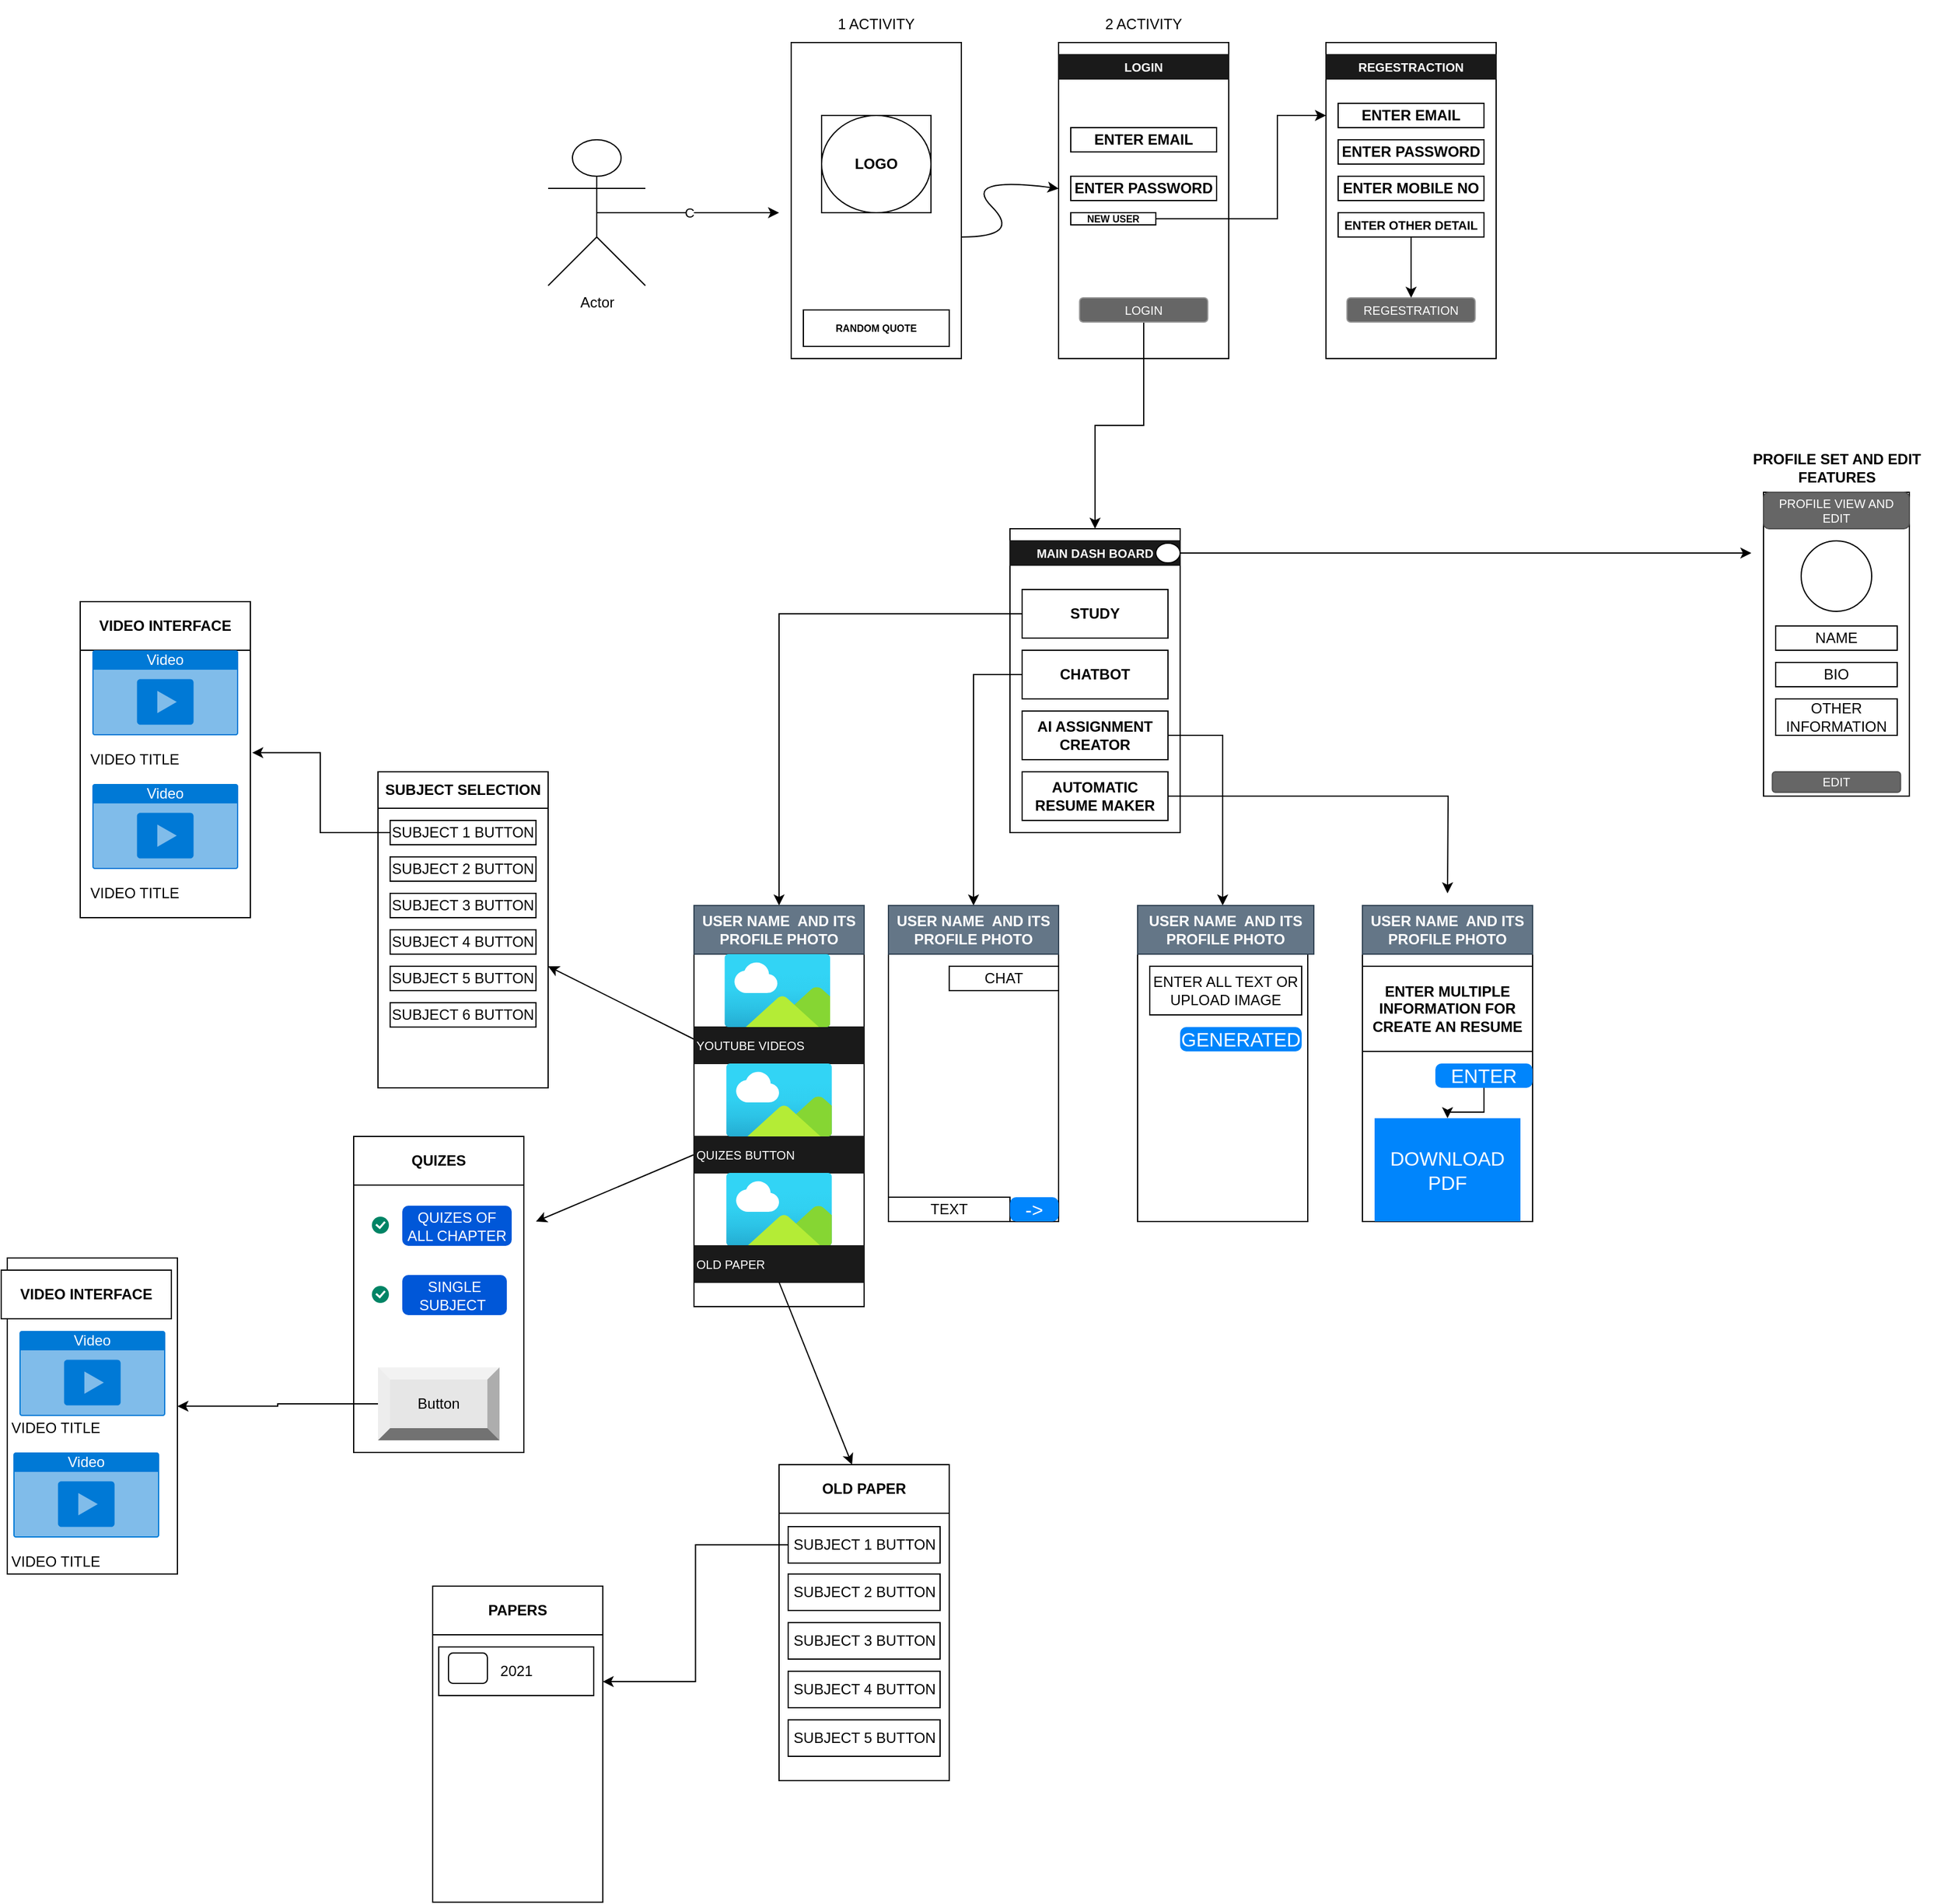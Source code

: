 <mxfile version="25.0.3">
  <diagram name="Page-1" id="P3lV6neXOfgan6Ud9RnG">
    <mxGraphModel dx="2946" dy="1133" grid="1" gridSize="10" guides="1" tooltips="1" connect="1" arrows="1" fold="1" page="1" pageScale="1" pageWidth="850" pageHeight="1100" math="0" shadow="0">
      <root>
        <mxCell id="0" />
        <mxCell id="1" parent="0" />
        <mxCell id="DYHFcJjTSHRYKCTXgC85-1" value="" style="rounded=0;whiteSpace=wrap;html=1;fontSize=11;" parent="1" vertex="1">
          <mxGeometry x="280" y="180" width="140" height="260" as="geometry" />
        </mxCell>
        <mxCell id="DYHFcJjTSHRYKCTXgC85-3" value="C" style="edgeStyle=orthogonalEdgeStyle;rounded=0;orthogonalLoop=1;jettySize=auto;html=1;exitX=0.5;exitY=0.5;exitDx=0;exitDy=0;exitPerimeter=0;" parent="1" source="DYHFcJjTSHRYKCTXgC85-2" edge="1">
          <mxGeometry relative="1" as="geometry">
            <mxPoint x="270" y="320" as="targetPoint" />
          </mxGeometry>
        </mxCell>
        <mxCell id="DYHFcJjTSHRYKCTXgC85-2" value="Actor" style="shape=umlActor;verticalLabelPosition=bottom;verticalAlign=top;html=1;outlineConnect=0;" parent="1" vertex="1">
          <mxGeometry x="80" y="260" width="80" height="120" as="geometry" />
        </mxCell>
        <mxCell id="DYHFcJjTSHRYKCTXgC85-4" value="1 ACTIVITY" style="text;strokeColor=none;align=center;fillColor=none;html=1;verticalAlign=middle;whiteSpace=wrap;rounded=0;" parent="1" vertex="1">
          <mxGeometry x="315" y="150" width="70" height="30" as="geometry" />
        </mxCell>
        <mxCell id="DYHFcJjTSHRYKCTXgC85-5" value="D" style="rounded=0;whiteSpace=wrap;html=1;" parent="1" vertex="1">
          <mxGeometry x="305" y="240" width="90" height="80" as="geometry" />
        </mxCell>
        <mxCell id="DYHFcJjTSHRYKCTXgC85-6" value="LOGO" style="ellipse;whiteSpace=wrap;html=1;fontStyle=1" parent="1" vertex="1">
          <mxGeometry x="305" y="240" width="90" height="80" as="geometry" />
        </mxCell>
        <mxCell id="DYHFcJjTSHRYKCTXgC85-7" value="RANDOM QUOTE" style="rounded=0;whiteSpace=wrap;html=1;fontSize=8;fontStyle=1" parent="1" vertex="1">
          <mxGeometry x="290" y="400" width="120" height="30" as="geometry" />
        </mxCell>
        <mxCell id="DYHFcJjTSHRYKCTXgC85-9" value="" style="rounded=0;whiteSpace=wrap;html=1;" parent="1" vertex="1">
          <mxGeometry x="500" y="180" width="140" height="260" as="geometry" />
        </mxCell>
        <mxCell id="DYHFcJjTSHRYKCTXgC85-10" value="" style="curved=1;endArrow=classic;html=1;rounded=0;entryX=0;entryY=0.462;entryDx=0;entryDy=0;entryPerimeter=0;" parent="1" target="DYHFcJjTSHRYKCTXgC85-9" edge="1">
          <mxGeometry width="50" height="50" relative="1" as="geometry">
            <mxPoint x="420" y="340" as="sourcePoint" />
            <mxPoint x="470" y="290" as="targetPoint" />
            <Array as="points">
              <mxPoint x="470" y="340" />
              <mxPoint x="420" y="290" />
            </Array>
          </mxGeometry>
        </mxCell>
        <mxCell id="DYHFcJjTSHRYKCTXgC85-11" value="2 ACTIVITY" style="text;strokeColor=none;align=center;fillColor=none;html=1;verticalAlign=middle;whiteSpace=wrap;rounded=0;" parent="1" vertex="1">
          <mxGeometry x="525" y="145" width="90" height="40" as="geometry" />
        </mxCell>
        <mxCell id="DYHFcJjTSHRYKCTXgC85-12" value="ENTER EMAIL" style="rounded=0;whiteSpace=wrap;html=1;fontStyle=1" parent="1" vertex="1">
          <mxGeometry x="510" y="250" width="120" height="20" as="geometry" />
        </mxCell>
        <mxCell id="DYHFcJjTSHRYKCTXgC85-13" value="ENTER PASSWORD" style="rounded=0;whiteSpace=wrap;html=1;fontStyle=1" parent="1" vertex="1">
          <mxGeometry x="510" y="290" width="120" height="20" as="geometry" />
        </mxCell>
        <mxCell id="DYHFcJjTSHRYKCTXgC85-23" style="edgeStyle=orthogonalEdgeStyle;rounded=0;orthogonalLoop=1;jettySize=auto;html=1;" parent="1" source="DYHFcJjTSHRYKCTXgC85-14" edge="1">
          <mxGeometry relative="1" as="geometry">
            <mxPoint x="720" y="240" as="targetPoint" />
            <Array as="points">
              <mxPoint x="680" y="325" />
              <mxPoint x="680" y="240" />
            </Array>
          </mxGeometry>
        </mxCell>
        <mxCell id="DYHFcJjTSHRYKCTXgC85-14" value="NEW USER" style="rounded=0;whiteSpace=wrap;html=1;fontStyle=1;fontSize=8;" parent="1" vertex="1">
          <mxGeometry x="510" y="320" width="70" height="10" as="geometry" />
        </mxCell>
        <mxCell id="DYHFcJjTSHRYKCTXgC85-147" style="edgeStyle=orthogonalEdgeStyle;rounded=0;orthogonalLoop=1;jettySize=auto;html=1;entryX=0.5;entryY=0;entryDx=0;entryDy=0;" parent="1" source="DYHFcJjTSHRYKCTXgC85-18" target="DYHFcJjTSHRYKCTXgC85-36" edge="1">
          <mxGeometry relative="1" as="geometry" />
        </mxCell>
        <mxCell id="DYHFcJjTSHRYKCTXgC85-18" value="LOGIN" style="rounded=1;html=1;shadow=0;dashed=0;whiteSpace=wrap;fontSize=10;fillColor=#666666;align=center;strokeColor=#999999;fontColor=#ffffff;" parent="1" vertex="1">
          <mxGeometry x="517.25" y="390" width="105.5" height="20" as="geometry" />
        </mxCell>
        <mxCell id="DYHFcJjTSHRYKCTXgC85-21" value="LOGIN" style="whiteSpace=wrap;html=1;shadow=0;dashed=0;fontSize=10;align=center;fillColor=#1A1A1A;strokeColor=#1A1A1A;fontColor=#FFFFFF;fontStyle=1" parent="1" vertex="1">
          <mxGeometry x="500" y="190" width="140" height="20" as="geometry" />
        </mxCell>
        <mxCell id="DYHFcJjTSHRYKCTXgC85-24" value="" style="rounded=0;whiteSpace=wrap;html=1;" parent="1" vertex="1">
          <mxGeometry x="720" y="180" width="140" height="260" as="geometry" />
        </mxCell>
        <mxCell id="DYHFcJjTSHRYKCTXgC85-25" value="ENTER EMAIL" style="rounded=0;whiteSpace=wrap;html=1;fontStyle=1" parent="1" vertex="1">
          <mxGeometry x="730" y="230" width="120" height="20" as="geometry" />
        </mxCell>
        <mxCell id="DYHFcJjTSHRYKCTXgC85-26" value="ENTER PASSWORD" style="rounded=0;whiteSpace=wrap;html=1;fontStyle=1" parent="1" vertex="1">
          <mxGeometry x="730" y="260" width="120" height="20" as="geometry" />
        </mxCell>
        <mxCell id="DYHFcJjTSHRYKCTXgC85-28" value="REGESTRATION" style="rounded=1;html=1;shadow=0;dashed=0;whiteSpace=wrap;fontSize=10;fillColor=#666666;align=center;strokeColor=#999999;fontColor=#ffffff;" parent="1" vertex="1">
          <mxGeometry x="737.25" y="390" width="105.5" height="20" as="geometry" />
        </mxCell>
        <mxCell id="DYHFcJjTSHRYKCTXgC85-29" value="REGESTRACTION" style="whiteSpace=wrap;html=1;shadow=0;dashed=0;fontSize=10;align=center;fillColor=#1A1A1A;strokeColor=#1A1A1A;fontColor=#FFFFFF;fontStyle=1" parent="1" vertex="1">
          <mxGeometry x="720" y="190" width="140" height="20" as="geometry" />
        </mxCell>
        <mxCell id="DYHFcJjTSHRYKCTXgC85-30" value="ENTER MOBILE NO" style="rounded=0;whiteSpace=wrap;html=1;fontStyle=1" parent="1" vertex="1">
          <mxGeometry x="730" y="290" width="120" height="20" as="geometry" />
        </mxCell>
        <mxCell id="DYHFcJjTSHRYKCTXgC85-32" value="" style="edgeStyle=orthogonalEdgeStyle;rounded=0;orthogonalLoop=1;jettySize=auto;html=1;" parent="1" source="DYHFcJjTSHRYKCTXgC85-31" target="DYHFcJjTSHRYKCTXgC85-28" edge="1">
          <mxGeometry relative="1" as="geometry" />
        </mxCell>
        <mxCell id="DYHFcJjTSHRYKCTXgC85-31" value="ENTER OTHER DETAIL" style="rounded=0;whiteSpace=wrap;html=1;fontStyle=1;fontSize=10;" parent="1" vertex="1">
          <mxGeometry x="730" y="320" width="120" height="20" as="geometry" />
        </mxCell>
        <mxCell id="DYHFcJjTSHRYKCTXgC85-36" value="" style="rounded=0;whiteSpace=wrap;html=1;fontSize=11;" parent="1" vertex="1">
          <mxGeometry x="460" y="580" width="140" height="250" as="geometry" />
        </mxCell>
        <mxCell id="DYHFcJjTSHRYKCTXgC85-40" value="MAIN DASH BOARD" style="whiteSpace=wrap;html=1;shadow=0;dashed=0;fontSize=10;align=center;fillColor=#1A1A1A;strokeColor=#1A1A1A;fontColor=#FFFFFF;fontStyle=1" parent="1" vertex="1">
          <mxGeometry x="460" y="590" width="140" height="20" as="geometry" />
        </mxCell>
        <mxCell id="DYHFcJjTSHRYKCTXgC85-47" style="edgeStyle=orthogonalEdgeStyle;rounded=0;orthogonalLoop=1;jettySize=auto;html=1;entryX=0.5;entryY=0;entryDx=0;entryDy=0;" parent="1" source="DYHFcJjTSHRYKCTXgC85-41" target="DYHFcJjTSHRYKCTXgC85-48" edge="1">
          <mxGeometry relative="1" as="geometry">
            <mxPoint x="160" y="880" as="targetPoint" />
          </mxGeometry>
        </mxCell>
        <mxCell id="DYHFcJjTSHRYKCTXgC85-41" value="STUDY" style="rounded=0;whiteSpace=wrap;html=1;fontStyle=1" parent="1" vertex="1">
          <mxGeometry x="470" y="630" width="120" height="40" as="geometry" />
        </mxCell>
        <mxCell id="DYHFcJjTSHRYKCTXgC85-53" style="edgeStyle=orthogonalEdgeStyle;rounded=0;orthogonalLoop=1;jettySize=auto;html=1;entryX=0.5;entryY=0;entryDx=0;entryDy=0;elbow=vertical;" parent="1" source="DYHFcJjTSHRYKCTXgC85-42" target="DYHFcJjTSHRYKCTXgC85-54" edge="1">
          <mxGeometry relative="1" as="geometry">
            <mxPoint x="420" y="870" as="targetPoint" />
            <Array as="points">
              <mxPoint x="430" y="700" />
            </Array>
          </mxGeometry>
        </mxCell>
        <mxCell id="DYHFcJjTSHRYKCTXgC85-42" value="CHATBOT" style="rounded=0;whiteSpace=wrap;html=1;fontStyle=1" parent="1" vertex="1">
          <mxGeometry x="470" y="680" width="120" height="40" as="geometry" />
        </mxCell>
        <mxCell id="DYHFcJjTSHRYKCTXgC85-55" style="edgeStyle=orthogonalEdgeStyle;rounded=0;orthogonalLoop=1;jettySize=auto;html=1;entryX=0.5;entryY=0;entryDx=0;entryDy=0;" parent="1" source="DYHFcJjTSHRYKCTXgC85-43" target="DYHFcJjTSHRYKCTXgC85-56" edge="1">
          <mxGeometry relative="1" as="geometry">
            <mxPoint x="640" y="870" as="targetPoint" />
            <Array as="points">
              <mxPoint x="635" y="750" />
            </Array>
          </mxGeometry>
        </mxCell>
        <mxCell id="DYHFcJjTSHRYKCTXgC85-43" value="AI ASSIGNMENT CREATOR" style="rounded=0;whiteSpace=wrap;html=1;fontStyle=1" parent="1" vertex="1">
          <mxGeometry x="470" y="730" width="120" height="40" as="geometry" />
        </mxCell>
        <mxCell id="DYHFcJjTSHRYKCTXgC85-59" style="edgeStyle=orthogonalEdgeStyle;rounded=0;orthogonalLoop=1;jettySize=auto;html=1;" parent="1" source="DYHFcJjTSHRYKCTXgC85-44" edge="1">
          <mxGeometry relative="1" as="geometry">
            <mxPoint x="820" y="880" as="targetPoint" />
          </mxGeometry>
        </mxCell>
        <mxCell id="DYHFcJjTSHRYKCTXgC85-44" value="AUTOMATIC RESUME MAKER" style="rounded=0;whiteSpace=wrap;html=1;fontStyle=1" parent="1" vertex="1">
          <mxGeometry x="470" y="780" width="120" height="40" as="geometry" />
        </mxCell>
        <mxCell id="DYHFcJjTSHRYKCTXgC85-48" value="" style="rounded=0;whiteSpace=wrap;html=1;fontSize=11;" parent="1" vertex="1">
          <mxGeometry x="200" y="890" width="140" height="330" as="geometry" />
        </mxCell>
        <mxCell id="DYHFcJjTSHRYKCTXgC85-54" value="" style="rounded=0;whiteSpace=wrap;html=1;fontSize=11;" parent="1" vertex="1">
          <mxGeometry x="360" y="890" width="140" height="260" as="geometry" />
        </mxCell>
        <mxCell id="DYHFcJjTSHRYKCTXgC85-56" value="" style="rounded=0;whiteSpace=wrap;html=1;fontSize=11;" parent="1" vertex="1">
          <mxGeometry x="565" y="890" width="140" height="260" as="geometry" />
        </mxCell>
        <mxCell id="DYHFcJjTSHRYKCTXgC85-60" value="" style="rounded=0;whiteSpace=wrap;html=1;fontSize=11;" parent="1" vertex="1">
          <mxGeometry x="750" y="890" width="140" height="260" as="geometry" />
        </mxCell>
        <mxCell id="DYHFcJjTSHRYKCTXgC85-61" value="USER NAME&amp;nbsp; AND ITS PROFILE PHOTO" style="rounded=0;whiteSpace=wrap;html=1;fontStyle=1;fillColor=#647687;fontColor=#ffffff;strokeColor=#314354;" parent="1" vertex="1">
          <mxGeometry x="200" y="890" width="140" height="40" as="geometry" />
        </mxCell>
        <mxCell id="DYHFcJjTSHRYKCTXgC85-82" style="rounded=0;orthogonalLoop=1;jettySize=auto;html=1;" parent="1" edge="1">
          <mxGeometry relative="1" as="geometry">
            <mxPoint x="80" y="940" as="targetPoint" />
            <mxPoint x="200" y="1000" as="sourcePoint" />
          </mxGeometry>
        </mxCell>
        <mxCell id="DYHFcJjTSHRYKCTXgC85-62" value="YOUTUBE VIDEOS" style="whiteSpace=wrap;html=1;shadow=0;dashed=0;fontSize=10;align=left;fillColor=#1A1A1A;strokeColor=#1A1A1A;fontColor=#FFFFFF;" parent="1" vertex="1">
          <mxGeometry x="200" y="990" width="140" height="30" as="geometry" />
        </mxCell>
        <mxCell id="DYHFcJjTSHRYKCTXgC85-83" style="rounded=0;orthogonalLoop=1;jettySize=auto;html=1;exitX=0;exitY=0.5;exitDx=0;exitDy=0;" parent="1" source="DYHFcJjTSHRYKCTXgC85-63" edge="1">
          <mxGeometry relative="1" as="geometry">
            <mxPoint x="70" y="1150" as="targetPoint" />
          </mxGeometry>
        </mxCell>
        <mxCell id="DYHFcJjTSHRYKCTXgC85-63" value="QUIZES BUTTON" style="whiteSpace=wrap;html=1;shadow=0;dashed=0;fontSize=10;align=left;fillColor=#1A1A1A;strokeColor=#1A1A1A;fontColor=#FFFFFF;" parent="1" vertex="1">
          <mxGeometry x="200" y="1080" width="140" height="30" as="geometry" />
        </mxCell>
        <mxCell id="DYHFcJjTSHRYKCTXgC85-65" value="" style="image;aspect=fixed;html=1;points=[];align=center;fontSize=12;image=img/lib/azure2/general/Image.svg;" parent="1" vertex="1">
          <mxGeometry x="225" y="930" width="87.27" height="60" as="geometry" />
        </mxCell>
        <mxCell id="DYHFcJjTSHRYKCTXgC85-66" value="" style="image;aspect=fixed;html=1;points=[];align=center;fontSize=12;image=img/lib/azure2/general/Image.svg;" parent="1" vertex="1">
          <mxGeometry x="226.37" y="1020" width="87.27" height="60" as="geometry" />
        </mxCell>
        <mxCell id="DYHFcJjTSHRYKCTXgC85-67" value="" style="rounded=0;whiteSpace=wrap;html=1;" parent="1" vertex="1">
          <mxGeometry x="360" y="890" width="140" height="40" as="geometry" />
        </mxCell>
        <mxCell id="DYHFcJjTSHRYKCTXgC85-68" value="USER NAME&amp;nbsp; AND ITS PROFILE PHOTO" style="rounded=0;whiteSpace=wrap;html=1;fontStyle=1;fillColor=#647687;fontColor=#ffffff;strokeColor=#314354;" parent="1" vertex="1">
          <mxGeometry x="360" y="890" width="140" height="40" as="geometry" />
        </mxCell>
        <mxCell id="DYHFcJjTSHRYKCTXgC85-69" value="CHAT" style="rounded=0;whiteSpace=wrap;html=1;" parent="1" vertex="1">
          <mxGeometry x="410" y="940" width="90" height="20" as="geometry" />
        </mxCell>
        <mxCell id="DYHFcJjTSHRYKCTXgC85-70" value="TEXT" style="rounded=0;whiteSpace=wrap;html=1;" parent="1" vertex="1">
          <mxGeometry x="360" y="1130" width="100" height="20" as="geometry" />
        </mxCell>
        <mxCell id="DYHFcJjTSHRYKCTXgC85-71" value="-&amp;gt;" style="html=1;shadow=0;dashed=0;shape=mxgraph.bootstrap.rrect;rSize=5;strokeColor=none;strokeWidth=1;fillColor=#0085FC;fontColor=#FFFFFF;whiteSpace=wrap;align=center;verticalAlign=middle;spacingLeft=0;fontStyle=0;fontSize=16;spacing=5;" parent="1" vertex="1">
          <mxGeometry x="460" y="1130" width="40" height="20" as="geometry" />
        </mxCell>
        <mxCell id="DYHFcJjTSHRYKCTXgC85-73" value="" style="rounded=0;whiteSpace=wrap;html=1;" parent="1" vertex="1">
          <mxGeometry x="565" y="890" width="135" height="40" as="geometry" />
        </mxCell>
        <mxCell id="DYHFcJjTSHRYKCTXgC85-74" value="USER NAME&amp;nbsp; AND ITS PROFILE PHOTO" style="rounded=0;whiteSpace=wrap;html=1;fontStyle=1;fillColor=#647687;fontColor=#ffffff;strokeColor=#314354;" parent="1" vertex="1">
          <mxGeometry x="565" y="890" width="145" height="40" as="geometry" />
        </mxCell>
        <mxCell id="DYHFcJjTSHRYKCTXgC85-75" value="USER NAME&amp;nbsp; AND ITS PROFILE PHOTO" style="rounded=0;whiteSpace=wrap;html=1;fontStyle=1;fillColor=#647687;fontColor=#ffffff;strokeColor=#314354;" parent="1" vertex="1">
          <mxGeometry x="750" y="890" width="140" height="40" as="geometry" />
        </mxCell>
        <mxCell id="DYHFcJjTSHRYKCTXgC85-78" value="ENTER MULTIPLE INFORMATION FOR CREATE AN RESUME" style="rounded=0;whiteSpace=wrap;html=1;fontStyle=1" parent="1" vertex="1">
          <mxGeometry x="750" y="940" width="140" height="70" as="geometry" />
        </mxCell>
        <mxCell id="DYHFcJjTSHRYKCTXgC85-146" value="" style="edgeStyle=orthogonalEdgeStyle;rounded=0;orthogonalLoop=1;jettySize=auto;html=1;" parent="1" source="DYHFcJjTSHRYKCTXgC85-79" target="DYHFcJjTSHRYKCTXgC85-145" edge="1">
          <mxGeometry relative="1" as="geometry" />
        </mxCell>
        <mxCell id="DYHFcJjTSHRYKCTXgC85-79" value="ENTER" style="html=1;shadow=0;dashed=0;shape=mxgraph.bootstrap.rrect;rSize=5;strokeColor=none;strokeWidth=1;fillColor=#0085FC;fontColor=#FFFFFF;whiteSpace=wrap;align=center;verticalAlign=middle;spacingLeft=0;fontStyle=0;fontSize=16;spacing=5;" parent="1" vertex="1">
          <mxGeometry x="810" y="1020" width="80" height="20" as="geometry" />
        </mxCell>
        <mxCell id="DYHFcJjTSHRYKCTXgC85-80" value="ENTER ALL TEXT OR UPLOAD IMAGE" style="rounded=0;whiteSpace=wrap;html=1;" parent="1" vertex="1">
          <mxGeometry x="575" y="940" width="125" height="40" as="geometry" />
        </mxCell>
        <mxCell id="DYHFcJjTSHRYKCTXgC85-81" value="GENERATED" style="html=1;shadow=0;dashed=0;shape=mxgraph.bootstrap.rrect;rSize=5;strokeColor=none;strokeWidth=1;fillColor=#0085FC;fontColor=#FFFFFF;whiteSpace=wrap;align=center;verticalAlign=middle;spacingLeft=0;fontStyle=0;fontSize=16;spacing=5;" parent="1" vertex="1">
          <mxGeometry x="600" y="990" width="100" height="20" as="geometry" />
        </mxCell>
        <mxCell id="DYHFcJjTSHRYKCTXgC85-84" value="" style="rounded=0;whiteSpace=wrap;html=1;fontSize=11;" parent="1" vertex="1">
          <mxGeometry x="-305" y="640" width="140" height="260" as="geometry" />
        </mxCell>
        <mxCell id="DYHFcJjTSHRYKCTXgC85-88" value="VIDEO INTERFACE" style="rounded=0;whiteSpace=wrap;html=1;fontStyle=1" parent="1" vertex="1">
          <mxGeometry x="-305" y="640" width="140" height="40" as="geometry" />
        </mxCell>
        <mxCell id="DYHFcJjTSHRYKCTXgC85-89" value="Video" style="html=1;whiteSpace=wrap;strokeColor=none;fillColor=#0079D6;labelPosition=center;verticalLabelPosition=middle;verticalAlign=top;align=center;fontSize=12;outlineConnect=0;spacingTop=-6;fontColor=#FFFFFF;sketch=0;shape=mxgraph.sitemap.video;" parent="1" vertex="1">
          <mxGeometry x="-295" y="680" width="120" height="70" as="geometry" />
        </mxCell>
        <UserObject label="VIDEO TITLE" placeholders="1" name="Variable" id="DYHFcJjTSHRYKCTXgC85-90">
          <mxCell style="text;html=1;strokeColor=none;fillColor=none;align=center;verticalAlign=middle;whiteSpace=wrap;overflow=hidden;" parent="1" vertex="1">
            <mxGeometry x="-305" y="760" width="90" height="20" as="geometry" />
          </mxCell>
        </UserObject>
        <mxCell id="DYHFcJjTSHRYKCTXgC85-91" value="" style="rounded=0;whiteSpace=wrap;html=1;fontSize=11;" parent="1" vertex="1">
          <mxGeometry x="-60" y="780" width="140" height="260" as="geometry" />
        </mxCell>
        <mxCell id="DYHFcJjTSHRYKCTXgC85-96" value="SUBJECT SELECTION" style="rounded=0;whiteSpace=wrap;html=1;fontStyle=1" parent="1" vertex="1">
          <mxGeometry x="-60" y="780" width="140" height="30" as="geometry" />
        </mxCell>
        <mxCell id="DYHFcJjTSHRYKCTXgC85-97" value="SUBJECT 1 BUTTON" style="rounded=0;whiteSpace=wrap;html=1;" parent="1" vertex="1">
          <mxGeometry x="-50" y="820" width="120" height="20" as="geometry" />
        </mxCell>
        <mxCell id="DYHFcJjTSHRYKCTXgC85-98" value="SUBJECT 6 BUTTON" style="rounded=0;whiteSpace=wrap;html=1;" parent="1" vertex="1">
          <mxGeometry x="-50" y="970" width="120" height="20" as="geometry" />
        </mxCell>
        <mxCell id="DYHFcJjTSHRYKCTXgC85-99" value="SUBJECT 2 BUTTON" style="rounded=0;whiteSpace=wrap;html=1;" parent="1" vertex="1">
          <mxGeometry x="-50" y="850" width="120" height="20" as="geometry" />
        </mxCell>
        <mxCell id="DYHFcJjTSHRYKCTXgC85-100" value="SUBJECT 3 BUTTON" style="rounded=0;whiteSpace=wrap;html=1;" parent="1" vertex="1">
          <mxGeometry x="-50" y="880" width="120" height="20" as="geometry" />
        </mxCell>
        <mxCell id="DYHFcJjTSHRYKCTXgC85-101" value="SUBJECT 4 BUTTON" style="rounded=0;whiteSpace=wrap;html=1;" parent="1" vertex="1">
          <mxGeometry x="-50" y="910" width="120" height="20" as="geometry" />
        </mxCell>
        <mxCell id="DYHFcJjTSHRYKCTXgC85-102" value="SUBJECT 5 BUTTON" style="rounded=0;whiteSpace=wrap;html=1;" parent="1" vertex="1">
          <mxGeometry x="-50" y="940" width="120" height="20" as="geometry" />
        </mxCell>
        <mxCell id="DYHFcJjTSHRYKCTXgC85-103" style="edgeStyle=orthogonalEdgeStyle;rounded=0;orthogonalLoop=1;jettySize=auto;html=1;exitX=0.5;exitY=1;exitDx=0;exitDy=0;" parent="1" source="DYHFcJjTSHRYKCTXgC85-100" target="DYHFcJjTSHRYKCTXgC85-100" edge="1">
          <mxGeometry relative="1" as="geometry" />
        </mxCell>
        <mxCell id="DYHFcJjTSHRYKCTXgC85-104" style="edgeStyle=orthogonalEdgeStyle;rounded=0;orthogonalLoop=1;jettySize=auto;html=1;entryX=1.011;entryY=0.478;entryDx=0;entryDy=0;entryPerimeter=0;" parent="1" source="DYHFcJjTSHRYKCTXgC85-97" target="DYHFcJjTSHRYKCTXgC85-84" edge="1">
          <mxGeometry relative="1" as="geometry" />
        </mxCell>
        <mxCell id="DYHFcJjTSHRYKCTXgC85-106" value="Video" style="html=1;whiteSpace=wrap;strokeColor=none;fillColor=#0079D6;labelPosition=center;verticalLabelPosition=middle;verticalAlign=top;align=center;fontSize=12;outlineConnect=0;spacingTop=-6;fontColor=#FFFFFF;sketch=0;shape=mxgraph.sitemap.video;" parent="1" vertex="1">
          <mxGeometry x="-295" y="790" width="120" height="70" as="geometry" />
        </mxCell>
        <UserObject label="VIDEO TITLE" placeholders="1" name="Variable" id="DYHFcJjTSHRYKCTXgC85-107">
          <mxCell style="text;html=1;strokeColor=none;fillColor=none;align=center;verticalAlign=middle;whiteSpace=wrap;overflow=hidden;" parent="1" vertex="1">
            <mxGeometry x="-305" y="870" width="90" height="20" as="geometry" />
          </mxCell>
        </UserObject>
        <mxCell id="DYHFcJjTSHRYKCTXgC85-108" value="" style="rounded=0;whiteSpace=wrap;html=1;fontSize=11;" parent="1" vertex="1">
          <mxGeometry x="-80" y="1080" width="140" height="260" as="geometry" />
        </mxCell>
        <mxCell id="DYHFcJjTSHRYKCTXgC85-109" value="QUIZES" style="rounded=0;whiteSpace=wrap;html=1;fontStyle=1" parent="1" vertex="1">
          <mxGeometry x="-80" y="1080" width="140" height="40" as="geometry" />
        </mxCell>
        <mxCell id="DYHFcJjTSHRYKCTXgC85-115" value="QUIZES OF ALL CHAPTER" style="rounded=1;fillColor=#0057D8;align=center;strokeColor=none;html=1;whiteSpace=wrap;fontColor=#ffffff;fontSize=12;sketch=0;" parent="1" vertex="1">
          <mxGeometry x="-40" y="1137" width="90" height="33" as="geometry" />
        </mxCell>
        <mxCell id="DYHFcJjTSHRYKCTXgC85-116" value="" style="html=1;shadow=0;dashed=0;shape=mxgraph.atlassian.checkbox;fillColor=#008465;strokeColor=none;html=1;sketch=0;" parent="1" vertex="1">
          <mxGeometry x="-65" y="1146" width="14" height="14" as="geometry" />
        </mxCell>
        <mxCell id="DYHFcJjTSHRYKCTXgC85-117" value="SINGLE SUBJECT&amp;nbsp;" style="rounded=1;fillColor=#0057D8;align=center;strokeColor=none;html=1;whiteSpace=wrap;fontColor=#ffffff;fontSize=12;sketch=0;" parent="1" vertex="1">
          <mxGeometry x="-40" y="1194" width="86" height="33" as="geometry" />
        </mxCell>
        <mxCell id="DYHFcJjTSHRYKCTXgC85-118" value="" style="html=1;shadow=0;dashed=0;shape=mxgraph.atlassian.checkbox;fillColor=#008465;strokeColor=none;html=1;sketch=0;" parent="1" vertex="1">
          <mxGeometry x="-65" y="1203" width="14" height="14" as="geometry" />
        </mxCell>
        <mxCell id="DYHFcJjTSHRYKCTXgC85-119" value="Button" style="labelPosition=center;verticalLabelPosition=middle;align=center;html=1;shape=mxgraph.basic.shaded_button;dx=10;fillColor=#E6E6E6;strokeColor=none;whiteSpace=wrap;" parent="1" vertex="1">
          <mxGeometry x="-60" y="1270" width="100" height="60" as="geometry" />
        </mxCell>
        <mxCell id="DYHFcJjTSHRYKCTXgC85-128" value="" style="rounded=0;whiteSpace=wrap;html=1;fontSize=11;" parent="1" vertex="1">
          <mxGeometry x="-365" y="1180" width="140" height="260" as="geometry" />
        </mxCell>
        <mxCell id="DYHFcJjTSHRYKCTXgC85-129" value="VIDEO INTERFACE" style="rounded=0;whiteSpace=wrap;html=1;fontStyle=1" parent="1" vertex="1">
          <mxGeometry x="-370" y="1190" width="140" height="40" as="geometry" />
        </mxCell>
        <mxCell id="DYHFcJjTSHRYKCTXgC85-130" value="Video" style="html=1;whiteSpace=wrap;strokeColor=none;fillColor=#0079D6;labelPosition=center;verticalLabelPosition=middle;verticalAlign=top;align=center;fontSize=12;outlineConnect=0;spacingTop=-6;fontColor=#FFFFFF;sketch=0;shape=mxgraph.sitemap.video;" parent="1" vertex="1">
          <mxGeometry x="-355" y="1240" width="120" height="70" as="geometry" />
        </mxCell>
        <UserObject label="VIDEO TITLE" placeholders="1" name="Variable" id="DYHFcJjTSHRYKCTXgC85-131">
          <mxCell style="text;html=1;strokeColor=none;fillColor=none;align=center;verticalAlign=middle;whiteSpace=wrap;overflow=hidden;" parent="1" vertex="1">
            <mxGeometry x="-370" y="1310" width="90" height="20" as="geometry" />
          </mxCell>
        </UserObject>
        <mxCell id="DYHFcJjTSHRYKCTXgC85-132" value="Video" style="html=1;whiteSpace=wrap;strokeColor=none;fillColor=#0079D6;labelPosition=center;verticalLabelPosition=middle;verticalAlign=top;align=center;fontSize=12;outlineConnect=0;spacingTop=-6;fontColor=#FFFFFF;sketch=0;shape=mxgraph.sitemap.video;" parent="1" vertex="1">
          <mxGeometry x="-360" y="1340" width="120" height="70" as="geometry" />
        </mxCell>
        <UserObject label="VIDEO TITLE" placeholders="1" name="Variable" id="DYHFcJjTSHRYKCTXgC85-133">
          <mxCell style="text;html=1;strokeColor=none;fillColor=none;align=center;verticalAlign=middle;whiteSpace=wrap;overflow=hidden;" parent="1" vertex="1">
            <mxGeometry x="-370" y="1420" width="90" height="20" as="geometry" />
          </mxCell>
        </UserObject>
        <mxCell id="DYHFcJjTSHRYKCTXgC85-141" style="edgeStyle=orthogonalEdgeStyle;rounded=0;orthogonalLoop=1;jettySize=auto;html=1;entryX=1;entryY=0.469;entryDx=0;entryDy=0;entryPerimeter=0;" parent="1" source="DYHFcJjTSHRYKCTXgC85-119" target="DYHFcJjTSHRYKCTXgC85-128" edge="1">
          <mxGeometry relative="1" as="geometry" />
        </mxCell>
        <mxCell id="DYHFcJjTSHRYKCTXgC85-145" value="DOWNLOAD PDF" style="whiteSpace=wrap;html=1;fontSize=16;fillColor=#0085FC;strokeColor=none;fontColor=#FFFFFF;shadow=0;dashed=0;strokeWidth=1;spacingLeft=0;fontStyle=0;spacing=5;" parent="1" vertex="1">
          <mxGeometry x="760" y="1065" width="120" height="85" as="geometry" />
        </mxCell>
        <mxCell id="DYHFcJjTSHRYKCTXgC85-149" style="edgeStyle=orthogonalEdgeStyle;rounded=0;orthogonalLoop=1;jettySize=auto;html=1;" parent="1" source="DYHFcJjTSHRYKCTXgC85-148" edge="1">
          <mxGeometry relative="1" as="geometry">
            <mxPoint x="1070" y="600" as="targetPoint" />
          </mxGeometry>
        </mxCell>
        <mxCell id="DYHFcJjTSHRYKCTXgC85-148" value="" style="ellipse;whiteSpace=wrap;html=1;" parent="1" vertex="1">
          <mxGeometry x="580" y="591.88" width="20" height="16.25" as="geometry" />
        </mxCell>
        <mxCell id="DYHFcJjTSHRYKCTXgC85-150" value="" style="rounded=0;whiteSpace=wrap;html=1;" parent="1" vertex="1">
          <mxGeometry x="1080" y="550" width="120" height="250" as="geometry" />
        </mxCell>
        <mxCell id="DYHFcJjTSHRYKCTXgC85-151" value="PROFILE VIEW AND EDIT" style="rounded=1;html=1;shadow=0;dashed=0;whiteSpace=wrap;fontSize=10;fillColor=#666666;align=center;strokeColor=#4D4D4D;fontColor=#ffffff;" parent="1" vertex="1">
          <mxGeometry x="1080" y="550" width="120" height="30" as="geometry" />
        </mxCell>
        <mxCell id="DYHFcJjTSHRYKCTXgC85-153" value="" style="ellipse;whiteSpace=wrap;html=1;aspect=fixed;" parent="1" vertex="1">
          <mxGeometry x="1111" y="590" width="58" height="58" as="geometry" />
        </mxCell>
        <mxCell id="DYHFcJjTSHRYKCTXgC85-154" value="NAME" style="rounded=0;whiteSpace=wrap;html=1;" parent="1" vertex="1">
          <mxGeometry x="1090" y="660" width="100" height="20" as="geometry" />
        </mxCell>
        <mxCell id="DYHFcJjTSHRYKCTXgC85-155" value="BIO" style="rounded=0;whiteSpace=wrap;html=1;" parent="1" vertex="1">
          <mxGeometry x="1090" y="690" width="100" height="20" as="geometry" />
        </mxCell>
        <mxCell id="DYHFcJjTSHRYKCTXgC85-156" value="EDIT" style="rounded=1;html=1;shadow=0;dashed=0;whiteSpace=wrap;fontSize=10;fillColor=#666666;align=center;strokeColor=#4D4D4D;fontColor=#ffffff;" parent="1" vertex="1">
          <mxGeometry x="1087.25" y="780" width="105.5" height="16.88" as="geometry" />
        </mxCell>
        <mxCell id="DYHFcJjTSHRYKCTXgC85-160" value="OTHER INFORMATION" style="rounded=0;whiteSpace=wrap;html=1;" parent="1" vertex="1">
          <mxGeometry x="1090" y="720" width="100" height="30" as="geometry" />
        </mxCell>
        <mxCell id="DYHFcJjTSHRYKCTXgC85-161" value="PROFILE SET AND EDIT FEATURES" style="text;strokeColor=none;align=center;fillColor=none;html=1;verticalAlign=middle;whiteSpace=wrap;rounded=0;fontFamily=Helvetica;fontSize=12;fontColor=default;labelBackgroundColor=default;fontStyle=1" parent="1" vertex="1">
          <mxGeometry x="1052.5" y="510" width="175" height="40" as="geometry" />
        </mxCell>
        <mxCell id="GswIAt1P70vlClB5cB5S-1" value="" style="image;aspect=fixed;html=1;points=[];align=center;fontSize=12;image=img/lib/azure2/general/Image.svg;" vertex="1" parent="1">
          <mxGeometry x="226.36" y="1110" width="87.27" height="60" as="geometry" />
        </mxCell>
        <mxCell id="GswIAt1P70vlClB5cB5S-2" value="OLD PAPER" style="whiteSpace=wrap;html=1;shadow=0;dashed=0;fontSize=10;align=left;fillColor=#1A1A1A;strokeColor=#1A1A1A;fontColor=#FFFFFF;" vertex="1" parent="1">
          <mxGeometry x="200.0" y="1170" width="140" height="30" as="geometry" />
        </mxCell>
        <mxCell id="GswIAt1P70vlClB5cB5S-3" style="rounded=0;orthogonalLoop=1;jettySize=auto;html=1;exitX=0.5;exitY=1;exitDx=0;exitDy=0;entryX=0.429;entryY=0;entryDx=0;entryDy=0;entryPerimeter=0;" edge="1" parent="1" source="GswIAt1P70vlClB5cB5S-2" target="GswIAt1P70vlClB5cB5S-5">
          <mxGeometry relative="1" as="geometry">
            <mxPoint x="420" y="1420" as="targetPoint" />
            <mxPoint x="550" y="1365" as="sourcePoint" />
          </mxGeometry>
        </mxCell>
        <mxCell id="GswIAt1P70vlClB5cB5S-4" value="" style="rounded=0;whiteSpace=wrap;html=1;fontSize=11;" vertex="1" parent="1">
          <mxGeometry x="270" y="1350" width="140" height="260" as="geometry" />
        </mxCell>
        <mxCell id="GswIAt1P70vlClB5cB5S-5" value="OLD PAPER" style="rounded=0;whiteSpace=wrap;html=1;fontStyle=1" vertex="1" parent="1">
          <mxGeometry x="270" y="1350" width="140" height="40" as="geometry" />
        </mxCell>
        <mxCell id="GswIAt1P70vlClB5cB5S-7" value="" style="html=1;shadow=0;dashed=0;shape=mxgraph.atlassian.checkbox;fillColor=#008465;strokeColor=none;html=1;sketch=0;" vertex="1" parent="1">
          <mxGeometry x="285" y="1416" width="14" height="14" as="geometry" />
        </mxCell>
        <mxCell id="GswIAt1P70vlClB5cB5S-11" value="" style="rounded=0;whiteSpace=wrap;html=1;fontSize=11;" vertex="1" parent="1">
          <mxGeometry x="-15" y="1450" width="140" height="260" as="geometry" />
        </mxCell>
        <mxCell id="GswIAt1P70vlClB5cB5S-12" value="PAPERS" style="rounded=0;whiteSpace=wrap;html=1;fontStyle=1" vertex="1" parent="1">
          <mxGeometry x="-15" y="1450" width="140" height="40" as="geometry" />
        </mxCell>
        <mxCell id="GswIAt1P70vlClB5cB5S-18" value="SUBJECT 1 BUTTON" style="rounded=0;whiteSpace=wrap;html=1;" vertex="1" parent="1">
          <mxGeometry x="277.5" y="1401" width="125" height="30" as="geometry" />
        </mxCell>
        <mxCell id="GswIAt1P70vlClB5cB5S-19" value="SUBJECT 2 BUTTON" style="rounded=0;whiteSpace=wrap;html=1;" vertex="1" parent="1">
          <mxGeometry x="277.5" y="1440" width="125" height="30" as="geometry" />
        </mxCell>
        <mxCell id="GswIAt1P70vlClB5cB5S-20" value="SUBJECT 3 BUTTON" style="rounded=0;whiteSpace=wrap;html=1;" vertex="1" parent="1">
          <mxGeometry x="277.5" y="1480" width="125" height="30" as="geometry" />
        </mxCell>
        <mxCell id="GswIAt1P70vlClB5cB5S-25" value="SUBJECT 4 BUTTON" style="rounded=0;whiteSpace=wrap;html=1;" vertex="1" parent="1">
          <mxGeometry x="277.5" y="1520" width="125" height="30" as="geometry" />
        </mxCell>
        <mxCell id="GswIAt1P70vlClB5cB5S-26" value="SUBJECT 5 BUTTON" style="rounded=0;whiteSpace=wrap;html=1;" vertex="1" parent="1">
          <mxGeometry x="277.5" y="1560" width="125" height="30" as="geometry" />
        </mxCell>
        <mxCell id="GswIAt1P70vlClB5cB5S-27" value="2021" style="rounded=0;whiteSpace=wrap;html=1;" vertex="1" parent="1">
          <mxGeometry x="-10" y="1500" width="127.5" height="40" as="geometry" />
        </mxCell>
        <mxCell id="GswIAt1P70vlClB5cB5S-28" value="" style="rounded=1;whiteSpace=wrap;html=1;" vertex="1" parent="1">
          <mxGeometry x="-2" y="1505" width="32" height="25" as="geometry" />
        </mxCell>
        <mxCell id="GswIAt1P70vlClB5cB5S-29" style="edgeStyle=orthogonalEdgeStyle;rounded=0;orthogonalLoop=1;jettySize=auto;html=1;entryX=0.999;entryY=0.302;entryDx=0;entryDy=0;entryPerimeter=0;" edge="1" parent="1" source="GswIAt1P70vlClB5cB5S-18" target="GswIAt1P70vlClB5cB5S-11">
          <mxGeometry relative="1" as="geometry" />
        </mxCell>
      </root>
    </mxGraphModel>
  </diagram>
</mxfile>
